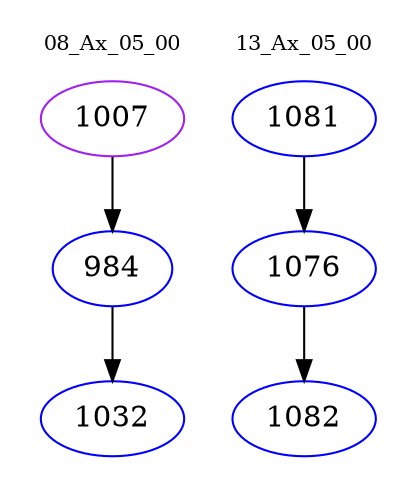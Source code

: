 digraph{
subgraph cluster_0 {
color = white
label = "08_Ax_05_00";
fontsize=10;
T0_1007 [label="1007", color="purple"]
T0_1007 -> T0_984 [color="black"]
T0_984 [label="984", color="blue"]
T0_984 -> T0_1032 [color="black"]
T0_1032 [label="1032", color="blue"]
}
subgraph cluster_1 {
color = white
label = "13_Ax_05_00";
fontsize=10;
T1_1081 [label="1081", color="blue"]
T1_1081 -> T1_1076 [color="black"]
T1_1076 [label="1076", color="blue"]
T1_1076 -> T1_1082 [color="black"]
T1_1082 [label="1082", color="blue"]
}
}
